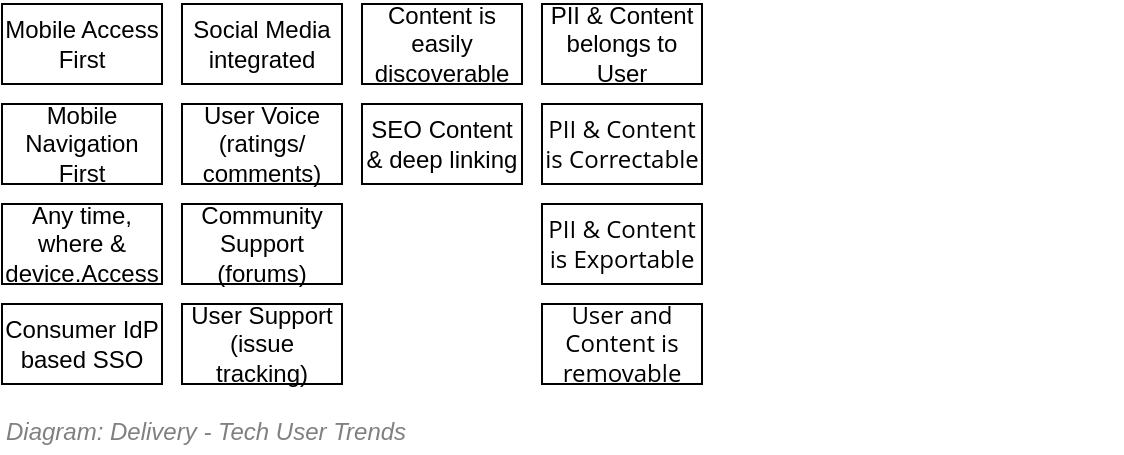 <mxfile version="17.5.0" type="google"><diagram id="Dk7KDGW_rdUmhpOaBbol" name="Page-3"><mxGraphModel grid="1" page="1" gridSize="10" guides="1" tooltips="1" connect="1" arrows="1" fold="1" pageScale="1" pageWidth="827" pageHeight="1169" math="0" shadow="0"><root><mxCell id="GKVHTO6Xvt1KRHGI9srb-0"/><mxCell id="GKVHTO6Xvt1KRHGI9srb-1" parent="GKVHTO6Xvt1KRHGI9srb-0"/><UserObject label="&lt;font style=&quot;font-size: 12px&quot;&gt;Consumer IdP based SSO&lt;br style=&quot;font-size: 12px&quot;&gt;&lt;/font&gt;" id="GKVHTO6Xvt1KRHGI9srb-2"><mxCell style="rounded=0;whiteSpace=wrap;html=1;strokeWidth=1;fillColor=none;fontSize=12;align=center;horizontal=1;verticalAlign=middle;arcSize=6;container=0;absoluteArcSize=1;recursiveResize=0;" vertex="1" parent="GKVHTO6Xvt1KRHGI9srb-1"><mxGeometry x="120" y="350" width="80" height="40" as="geometry"/></mxCell></UserObject><UserObject label="&lt;font style=&quot;font-size: 12px&quot;&gt;&lt;span style=&quot;font-family: &amp;quot;open sans&amp;quot;, arial, verdana; font-size: 12px;&quot;&gt;PII &amp;amp; Content is Exportable&lt;/span&gt;&lt;br style=&quot;font-size: 12px&quot;&gt;&lt;/font&gt;" id="GKVHTO6Xvt1KRHGI9srb-3"><mxCell style="rounded=0;whiteSpace=wrap;html=1;strokeWidth=1;fillColor=none;fontSize=12;align=center;horizontal=1;verticalAlign=middle;arcSize=6;container=0;absoluteArcSize=1;recursiveResize=0;labelBackgroundColor=none;" vertex="1" parent="GKVHTO6Xvt1KRHGI9srb-1"><mxGeometry x="390" y="300" width="80" height="40" as="geometry"/></mxCell></UserObject><UserObject label="&lt;font style=&quot;font-size: 12px&quot;&gt;&lt;font style=&quot;font-size: 12px&quot;&gt;PII &amp;amp; Content belongs to User&lt;/font&gt;&lt;br style=&quot;font-size: 12px&quot;&gt;&lt;/font&gt;" id="GKVHTO6Xvt1KRHGI9srb-4"><mxCell style="rounded=0;whiteSpace=wrap;html=1;strokeWidth=1;fillColor=none;fontSize=12;align=center;horizontal=1;verticalAlign=middle;arcSize=6;container=0;absoluteArcSize=1;recursiveResize=0;" vertex="1" parent="GKVHTO6Xvt1KRHGI9srb-1"><mxGeometry x="390" y="200" width="80" height="40" as="geometry"/></mxCell></UserObject><UserObject label="&lt;font style=&quot;font-size: 12px&quot;&gt;Mobile Access First&lt;br style=&quot;font-size: 12px&quot;&gt;&lt;/font&gt;" id="GKVHTO6Xvt1KRHGI9srb-5"><mxCell style="rounded=0;whiteSpace=wrap;html=1;fontFamily=Helvetica;fontSize=12;align=center;strokeWidth=1;fillColor=none;recursiveResize=0;container=0;arcSize=6;absoluteArcSize=1;" vertex="1" parent="GKVHTO6Xvt1KRHGI9srb-1"><mxGeometry x="120" y="200" width="80" height="40" as="geometry"/></mxCell></UserObject><UserObject label="&lt;font style=&quot;font-size: 12px&quot;&gt;User Voice (ratings/ comments)&lt;br style=&quot;font-size: 12px&quot;&gt;&lt;/font&gt;" id="GKVHTO6Xvt1KRHGI9srb-6"><mxCell style="rounded=0;whiteSpace=wrap;html=1;strokeWidth=1;fillColor=none;fontSize=12;align=center;horizontal=1;verticalAlign=middle;arcSize=6;container=0;absoluteArcSize=1;recursiveResize=0;" vertex="1" parent="GKVHTO6Xvt1KRHGI9srb-1"><mxGeometry x="210" y="250" width="80" height="40" as="geometry"/></mxCell></UserObject><UserObject label="&lt;font style=&quot;font-size: 12px&quot;&gt;Any time, where &amp;amp; device.Access&lt;br style=&quot;font-size: 12px&quot;&gt;&lt;/font&gt;" id="GKVHTO6Xvt1KRHGI9srb-7"><mxCell style="rounded=0;whiteSpace=wrap;html=1;strokeWidth=1;fillColor=none;fontSize=12;align=center;horizontal=1;verticalAlign=middle;arcSize=6;container=0;absoluteArcSize=1;recursiveResize=0;" vertex="1" parent="GKVHTO6Xvt1KRHGI9srb-1"><mxGeometry x="120" y="300" width="80" height="40" as="geometry"/></mxCell></UserObject><UserObject label="&lt;font style=&quot;font-size: 12px&quot;&gt;SEO Content &amp;amp; deep linking&lt;br style=&quot;font-size: 12px&quot;&gt;&lt;/font&gt;" id="GKVHTO6Xvt1KRHGI9srb-8"><mxCell style="rounded=0;whiteSpace=wrap;html=1;strokeWidth=1;fillColor=none;fontSize=12;align=center;horizontal=1;verticalAlign=middle;arcSize=6;container=0;absoluteArcSize=1;recursiveResize=0;" vertex="1" parent="GKVHTO6Xvt1KRHGI9srb-1"><mxGeometry x="300" y="250" width="80" height="40" as="geometry"/></mxCell></UserObject><UserObject label="&lt;font style=&quot;font-size: 12px&quot;&gt;&lt;span style=&quot;font-family: &amp;quot;open sans&amp;quot;, arial, verdana; font-size: 12px;&quot;&gt;User and Content is removable&lt;/span&gt;&lt;br style=&quot;font-size: 12px&quot;&gt;&lt;/font&gt;" id="GKVHTO6Xvt1KRHGI9srb-9"><mxCell style="rounded=0;whiteSpace=wrap;html=1;strokeWidth=1;fillColor=none;fontSize=12;align=center;horizontal=1;verticalAlign=middle;arcSize=6;container=0;absoluteArcSize=1;recursiveResize=0;labelBackgroundColor=none;" vertex="1" parent="GKVHTO6Xvt1KRHGI9srb-1"><mxGeometry x="390" y="350" width="80" height="40" as="geometry"/></mxCell></UserObject><UserObject label="&lt;font style=&quot;font-size: 12px&quot;&gt;Content is easily discoverable&lt;br style=&quot;font-size: 12px&quot;&gt;&lt;/font&gt;" id="GKVHTO6Xvt1KRHGI9srb-10"><mxCell style="rounded=0;whiteSpace=wrap;html=1;strokeWidth=1;fillColor=none;fontSize=12;align=center;horizontal=1;verticalAlign=middle;arcSize=6;container=0;absoluteArcSize=1;recursiveResize=0;" vertex="1" parent="GKVHTO6Xvt1KRHGI9srb-1"><mxGeometry x="300" y="200" width="80" height="40" as="geometry"/></mxCell></UserObject><UserObject label="&lt;font style=&quot;font-size: 12px&quot;&gt;User Support (issue tracking)&lt;br style=&quot;font-size: 12px&quot;&gt;&lt;/font&gt;" id="GKVHTO6Xvt1KRHGI9srb-11"><mxCell style="rounded=0;whiteSpace=wrap;html=1;strokeWidth=1;fillColor=none;fontSize=12;align=center;horizontal=1;verticalAlign=middle;arcSize=6;container=0;absoluteArcSize=1;recursiveResize=0;" vertex="1" parent="GKVHTO6Xvt1KRHGI9srb-1"><mxGeometry x="210" y="350" width="80" height="40" as="geometry"/></mxCell></UserObject><UserObject label="&lt;font style=&quot;font-size: 12px&quot;&gt;Community Support (forums)&lt;br style=&quot;font-size: 12px&quot;&gt;&lt;/font&gt;" id="GKVHTO6Xvt1KRHGI9srb-12"><mxCell style="rounded=0;whiteSpace=wrap;html=1;strokeWidth=1;fillColor=none;fontSize=12;align=center;horizontal=1;verticalAlign=middle;arcSize=6;container=0;absoluteArcSize=1;recursiveResize=0;" vertex="1" parent="GKVHTO6Xvt1KRHGI9srb-1"><mxGeometry x="210" y="300" width="80" height="40" as="geometry"/></mxCell></UserObject><UserObject label="&lt;font style=&quot;font-size: 12px&quot;&gt;Social Media integrated&lt;br style=&quot;font-size: 12px&quot;&gt;&lt;/font&gt;" id="GKVHTO6Xvt1KRHGI9srb-13"><mxCell style="rounded=0;whiteSpace=wrap;html=1;strokeWidth=1;fillColor=none;fontSize=12;align=center;horizontal=1;verticalAlign=middle;arcSize=6;container=0;absoluteArcSize=1;recursiveResize=0;" vertex="1" parent="GKVHTO6Xvt1KRHGI9srb-1"><mxGeometry x="210" y="200" width="80" height="40" as="geometry"/></mxCell></UserObject><UserObject label="&lt;font style=&quot;font-size: 12px&quot;&gt;Mobile Navigation First&lt;br style=&quot;font-size: 12px&quot;&gt;&lt;/font&gt;" id="GKVHTO6Xvt1KRHGI9srb-14"><mxCell style="rounded=0;whiteSpace=wrap;html=1;strokeWidth=1;fillColor=none;fontSize=12;align=center;horizontal=1;verticalAlign=middle;arcSize=6;container=0;absoluteArcSize=1;recursiveResize=0;" vertex="1" parent="GKVHTO6Xvt1KRHGI9srb-1"><mxGeometry x="120" y="250" width="80" height="40" as="geometry"/></mxCell></UserObject><UserObject label="&lt;font style=&quot;font-size: 12px&quot;&gt;&lt;span style=&quot;font-family: &amp;quot;open sans&amp;quot;, arial, verdana; font-size: 12px;&quot;&gt;PII &amp;amp; Content is Correctable&lt;/span&gt;&lt;br style=&quot;font-size: 12px&quot;&gt;&lt;/font&gt;" id="GKVHTO6Xvt1KRHGI9srb-15"><mxCell style="rounded=0;whiteSpace=wrap;html=1;strokeWidth=1;fillColor=none;fontSize=12;align=center;horizontal=1;verticalAlign=middle;arcSize=6;container=0;absoluteArcSize=1;recursiveResize=0;labelBackgroundColor=none;" vertex="1" parent="GKVHTO6Xvt1KRHGI9srb-1"><mxGeometry x="390" y="250" width="80" height="40" as="geometry"/></mxCell></UserObject><mxCell id="GKVHTO6Xvt1KRHGI9srb-16" value="&lt;font style=&quot;font-weight: normal&quot; size=&quot;1&quot;&gt;&lt;i style=&quot;font-size: 12px&quot;&gt;Diagram: Delivery - Tech User Trends&lt;/i&gt;&lt;/font&gt;" style="text;strokeColor=none;fillColor=none;html=1;fontSize=24;fontStyle=1;verticalAlign=middle;align=left;shadow=0;glass=0;comic=0;opacity=30;fontColor=#808080;" vertex="1" parent="GKVHTO6Xvt1KRHGI9srb-1"><mxGeometry x="120" y="400" width="560" height="20" as="geometry"/></mxCell></root></mxGraphModel></diagram></mxfile>